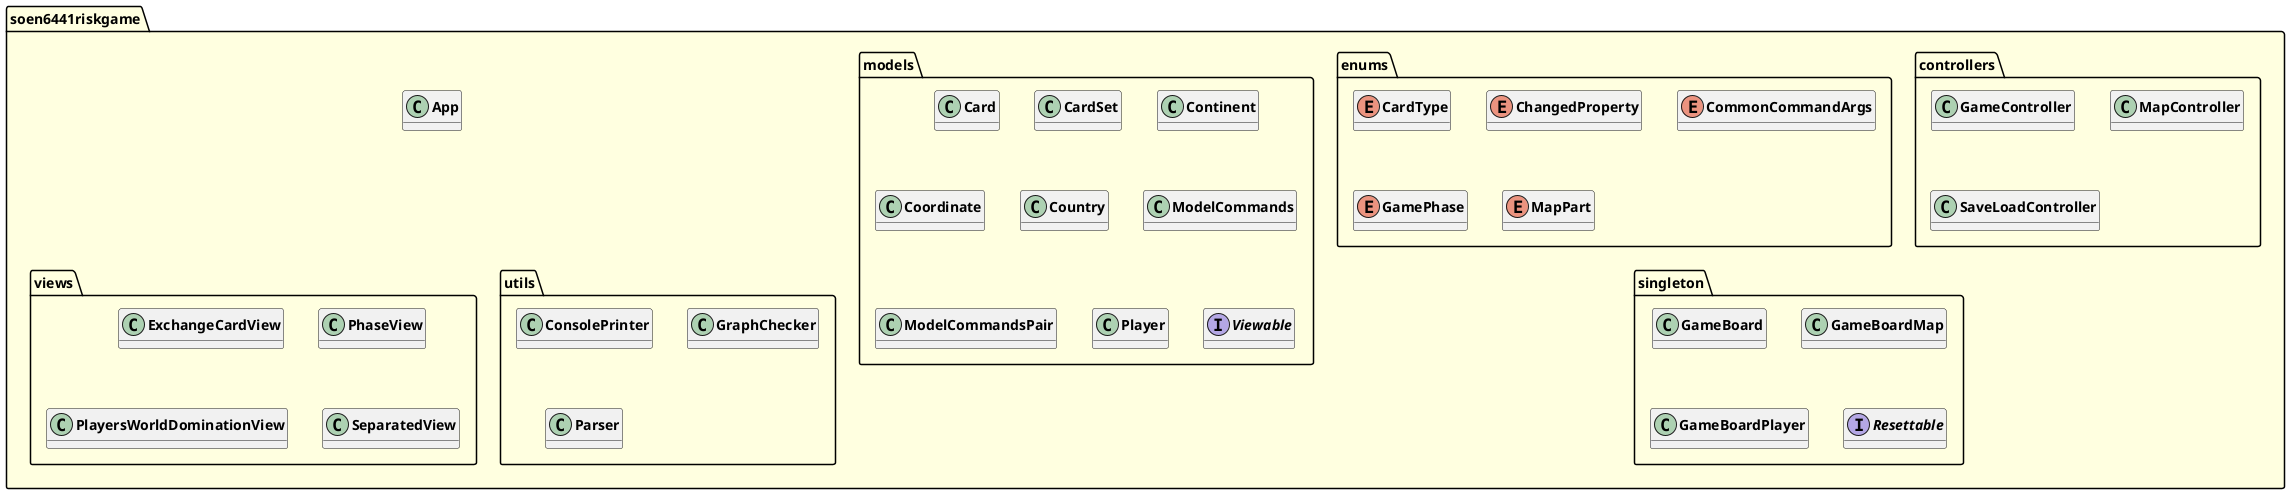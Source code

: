 @startuml

skinparam svgLinkTarget _parent
skinparam linetype ortho
package soen6441riskgame [[../soen6441riskgame/package-summary.html{soen6441riskgame}]] #lightyellow {
}

class "<b><size:14>App</b>" as soen6441riskgame.App  [[../soen6441riskgame/App.html{soen6441riskgame.App}]] {
}

hide soen6441riskgame.App fields
hide soen6441riskgame.App methods

package soen6441riskgame.controllers [[../soen6441riskgame/controllers/package-summary.html{soen6441riskgame.controllers}]] {
}

class "<b><size:14>GameController</b>" as soen6441riskgame.controllers.GameController  [[../soen6441riskgame/controllers/GameController.html{soen6441riskgame.controllers.GameController}]] {
}

hide soen6441riskgame.controllers.GameController fields
hide soen6441riskgame.controllers.GameController methods

class "<b><size:14>MapController</b>" as soen6441riskgame.controllers.MapController  [[../soen6441riskgame/controllers/MapController.html{soen6441riskgame.controllers.MapController}]] {
}

hide soen6441riskgame.controllers.MapController fields
hide soen6441riskgame.controllers.MapController methods

class "<b><size:14>SaveLoadController</b>" as soen6441riskgame.controllers.SaveLoadController  [[../soen6441riskgame/controllers/SaveLoadController.html{soen6441riskgame.controllers.SaveLoadController}]] {
}

hide soen6441riskgame.controllers.SaveLoadController fields
hide soen6441riskgame.controllers.SaveLoadController methods

package soen6441riskgame.enums [[../soen6441riskgame/enums/package-summary.html{soen6441riskgame.enums}]] {
}

enum "<b><size:14>CardType</b>" as soen6441riskgame.enums.CardType  [[../soen6441riskgame/enums/CardType.html{soen6441riskgame.enums.CardType}]] {
}

hide soen6441riskgame.enums.CardType fields
hide soen6441riskgame.enums.CardType methods

enum "<b><size:14>ChangedProperty</b>" as soen6441riskgame.enums.ChangedProperty  [[../soen6441riskgame/enums/ChangedProperty.html{soen6441riskgame.enums.ChangedProperty}]] {
}

hide soen6441riskgame.enums.ChangedProperty fields
hide soen6441riskgame.enums.ChangedProperty methods

enum "<b><size:14>CommonCommandArgs</b>" as soen6441riskgame.enums.CommonCommandArgs  [[../soen6441riskgame/enums/CommonCommandArgs.html{soen6441riskgame.enums.CommonCommandArgs}]] {
}

hide soen6441riskgame.enums.CommonCommandArgs fields
hide soen6441riskgame.enums.CommonCommandArgs methods

enum "<b><size:14>GamePhase</b>" as soen6441riskgame.enums.GamePhase  [[../soen6441riskgame/enums/GamePhase.html{soen6441riskgame.enums.GamePhase}]] {
}

hide soen6441riskgame.enums.GamePhase fields
hide soen6441riskgame.enums.GamePhase methods

enum "<b><size:14>MapPart</b>" as soen6441riskgame.enums.MapPart  [[../soen6441riskgame/enums/MapPart.html{soen6441riskgame.enums.MapPart}]] {
}

hide soen6441riskgame.enums.MapPart fields
hide soen6441riskgame.enums.MapPart methods

package soen6441riskgame.models [[../soen6441riskgame/models/package-summary.html{soen6441riskgame.models}]] {
}

class "<b><size:14>Card</b>" as soen6441riskgame.models.Card  [[../soen6441riskgame/models/Card.html{soen6441riskgame.models.Card}]] {
}

hide soen6441riskgame.models.Card fields
hide soen6441riskgame.models.Card methods

class "<b><size:14>CardSet</b>" as soen6441riskgame.models.CardSet  [[../soen6441riskgame/models/CardSet.html{soen6441riskgame.models.CardSet}]] {
}

hide soen6441riskgame.models.CardSet fields
hide soen6441riskgame.models.CardSet methods

class "<b><size:14>Continent</b>" as soen6441riskgame.models.Continent  [[../soen6441riskgame/models/Continent.html{soen6441riskgame.models.Continent}]] {
}

hide soen6441riskgame.models.Continent fields
hide soen6441riskgame.models.Continent methods

class "<b><size:14>Coordinate</b>" as soen6441riskgame.models.Coordinate  [[../soen6441riskgame/models/Coordinate.html{soen6441riskgame.models.Coordinate}]] {
}

hide soen6441riskgame.models.Coordinate fields
hide soen6441riskgame.models.Coordinate methods

class "<b><size:14>Country</b>" as soen6441riskgame.models.Country  [[../soen6441riskgame/models/Country.html{soen6441riskgame.models.Country}]] {
}

hide soen6441riskgame.models.Country fields
hide soen6441riskgame.models.Country methods

class "<b><size:14>ModelCommands</b>" as soen6441riskgame.models.ModelCommands  [[../soen6441riskgame/models/ModelCommands.html{soen6441riskgame.models.ModelCommands}]] {
}

hide soen6441riskgame.models.ModelCommands fields
hide soen6441riskgame.models.ModelCommands methods

class "<b><size:14>ModelCommandsPair</b>" as soen6441riskgame.models.ModelCommandsPair  [[../soen6441riskgame/models/ModelCommandsPair.html{soen6441riskgame.models.ModelCommandsPair}]] {
}

hide soen6441riskgame.models.ModelCommandsPair fields
hide soen6441riskgame.models.ModelCommandsPair methods

class "<b><size:14>Player</b>" as soen6441riskgame.models.Player  [[../soen6441riskgame/models/Player.html{soen6441riskgame.models.Player}]] {
}

hide soen6441riskgame.models.Player fields
hide soen6441riskgame.models.Player methods

interface "<b><size:14>Viewable</b>" as soen6441riskgame.models.Viewable  [[../soen6441riskgame/models/Viewable.html{soen6441riskgame.models.Viewable}]] {
}

hide soen6441riskgame.models.Viewable fields
hide soen6441riskgame.models.Viewable methods

package soen6441riskgame.singleton [[../soen6441riskgame/singleton/package-summary.html{soen6441riskgame.singleton}]] {
}

class "<b><size:14>GameBoard</b>" as soen6441riskgame.singleton.GameBoard  [[../soen6441riskgame/singleton/GameBoard.html{soen6441riskgame.singleton.GameBoard}]] {
}

hide soen6441riskgame.singleton.GameBoard fields
hide soen6441riskgame.singleton.GameBoard methods

class "<b><size:14>GameBoardMap</b>" as soen6441riskgame.singleton.GameBoardMap  [[../soen6441riskgame/singleton/GameBoardMap.html{soen6441riskgame.singleton.GameBoardMap}]] {
}

hide soen6441riskgame.singleton.GameBoardMap fields
hide soen6441riskgame.singleton.GameBoardMap methods

class "<b><size:14>GameBoardPlayer</b>" as soen6441riskgame.singleton.GameBoardPlayer  [[../soen6441riskgame/singleton/GameBoardPlayer.html{soen6441riskgame.singleton.GameBoardPlayer}]] {
}

hide soen6441riskgame.singleton.GameBoardPlayer fields
hide soen6441riskgame.singleton.GameBoardPlayer methods

interface "<b><size:14>Resettable</b>" as soen6441riskgame.singleton.Resettable  [[../soen6441riskgame/singleton/Resettable.html{soen6441riskgame.singleton.Resettable}]] {
}

hide soen6441riskgame.singleton.Resettable fields
hide soen6441riskgame.singleton.Resettable methods

package soen6441riskgame.utils [[../soen6441riskgame/utils/package-summary.html{soen6441riskgame.utils}]] {
}

class "<b><size:14>ConsolePrinter</b>" as soen6441riskgame.utils.ConsolePrinter  [[../soen6441riskgame/utils/ConsolePrinter.html{soen6441riskgame.utils.ConsolePrinter}]] {
}

hide soen6441riskgame.utils.ConsolePrinter fields
hide soen6441riskgame.utils.ConsolePrinter methods

class "<b><size:14>GraphChecker</b>" as soen6441riskgame.utils.GraphChecker  [[../soen6441riskgame/utils/GraphChecker.html{soen6441riskgame.utils.GraphChecker}]] {
}

hide soen6441riskgame.utils.GraphChecker fields
hide soen6441riskgame.utils.GraphChecker methods

class "<b><size:14>Parser</b>" as soen6441riskgame.utils.Parser  [[../soen6441riskgame/utils/Parser.html{soen6441riskgame.utils.Parser}]] {
}

hide soen6441riskgame.utils.Parser fields
hide soen6441riskgame.utils.Parser methods

package soen6441riskgame.views [[../soen6441riskgame/views/package-summary.html{soen6441riskgame.views}]] {
}

class "<b><size:14>ExchangeCardView</b>" as soen6441riskgame.views.ExchangeCardView  [[../soen6441riskgame/views/ExchangeCardView.html{soen6441riskgame.views.ExchangeCardView}]] {
}

hide soen6441riskgame.views.ExchangeCardView fields
hide soen6441riskgame.views.ExchangeCardView methods

class "<b><size:14>PhaseView</b>" as soen6441riskgame.views.PhaseView  [[../soen6441riskgame/views/PhaseView.html{soen6441riskgame.views.PhaseView}]] {
}

hide soen6441riskgame.views.PhaseView fields
hide soen6441riskgame.views.PhaseView methods

class "<b><size:14>PlayersWorldDominationView</b>" as soen6441riskgame.views.PlayersWorldDominationView  [[../soen6441riskgame/views/PlayersWorldDominationView.html{soen6441riskgame.views.PlayersWorldDominationView}]] {
}

hide soen6441riskgame.views.PlayersWorldDominationView fields
hide soen6441riskgame.views.PlayersWorldDominationView methods

class "<b><size:14>SeparatedView</b>" as soen6441riskgame.views.SeparatedView  [[../soen6441riskgame/views/SeparatedView.html{soen6441riskgame.views.SeparatedView}]] {
}

hide soen6441riskgame.views.SeparatedView fields
hide soen6441riskgame.views.SeparatedView methods


@enduml
